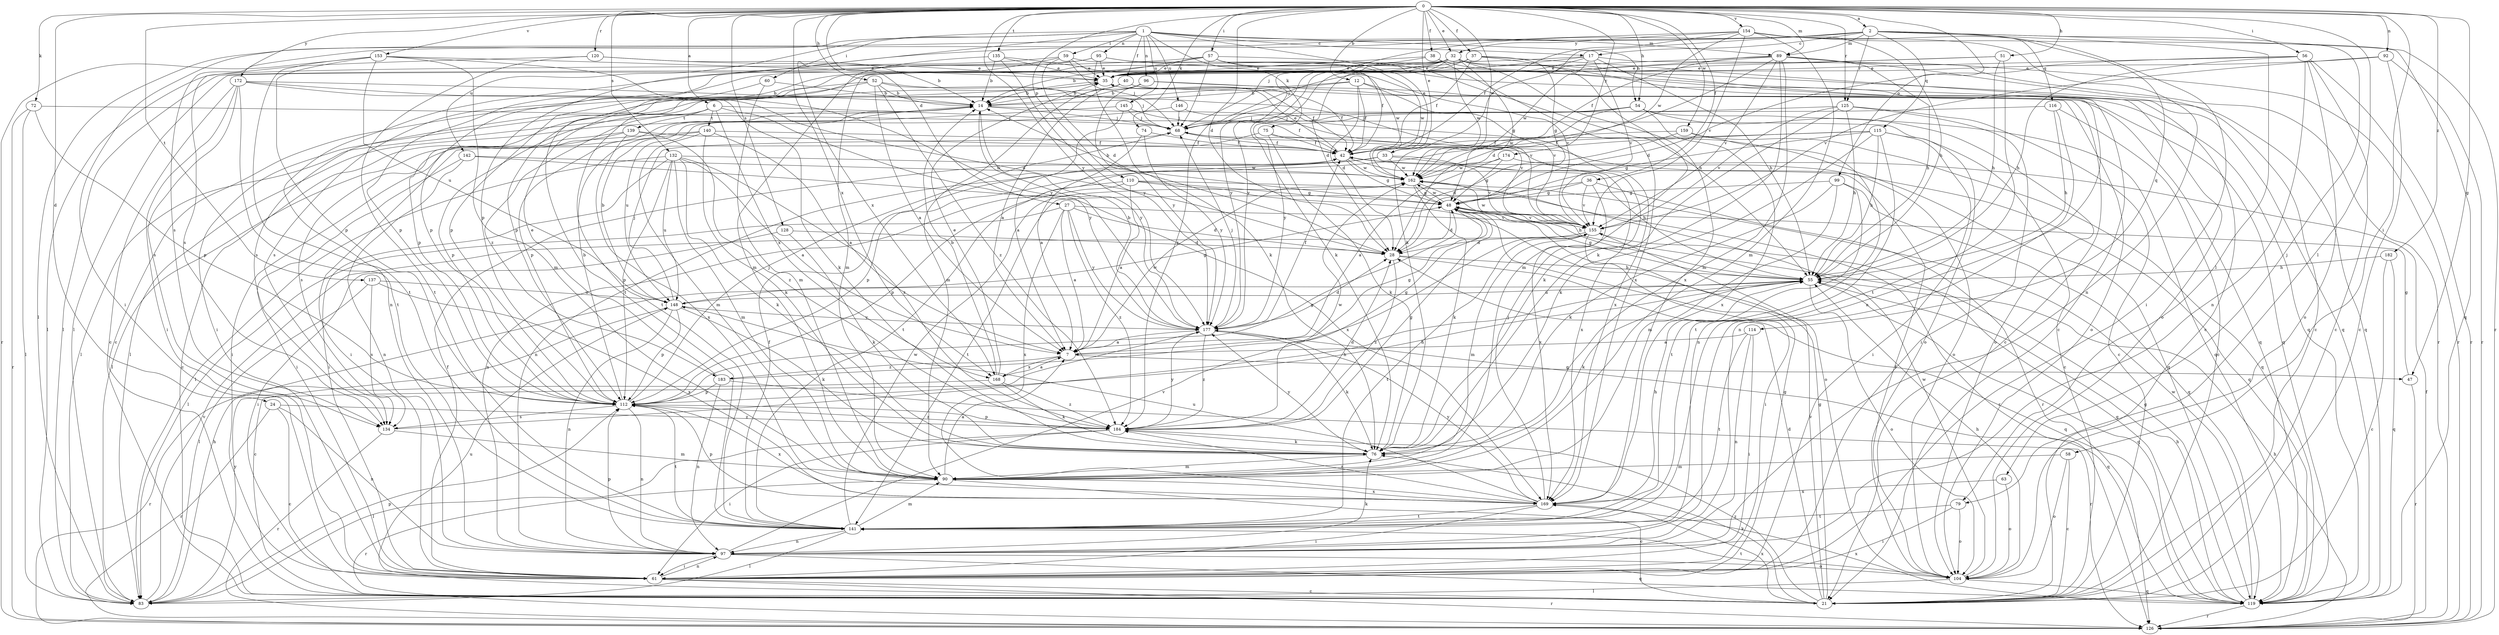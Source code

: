 strict digraph  {
0;
1;
2;
6;
7;
12;
14;
17;
21;
24;
27;
28;
32;
33;
35;
36;
37;
38;
40;
42;
47;
48;
51;
52;
54;
55;
56;
57;
58;
59;
60;
61;
63;
68;
72;
74;
75;
76;
79;
83;
89;
90;
92;
95;
96;
97;
99;
104;
110;
112;
114;
115;
116;
119;
120;
125;
126;
128;
132;
134;
135;
137;
139;
140;
141;
142;
145;
146;
148;
153;
154;
155;
159;
162;
168;
169;
172;
174;
177;
182;
183;
184;
0 -> 2  [label=a];
0 -> 6  [label=a];
0 -> 12  [label=b];
0 -> 24  [label=d];
0 -> 27  [label=d];
0 -> 28  [label=d];
0 -> 32  [label=e];
0 -> 33  [label=e];
0 -> 36  [label=f];
0 -> 37  [label=f];
0 -> 38  [label=f];
0 -> 47  [label=g];
0 -> 51  [label=h];
0 -> 52  [label=h];
0 -> 54  [label=h];
0 -> 56  [label=i];
0 -> 57  [label=i];
0 -> 58  [label=i];
0 -> 72  [label=k];
0 -> 74  [label=k];
0 -> 79  [label=l];
0 -> 89  [label=m];
0 -> 92  [label=n];
0 -> 99  [label=o];
0 -> 110  [label=p];
0 -> 120  [label=r];
0 -> 125  [label=r];
0 -> 128  [label=s];
0 -> 132  [label=s];
0 -> 135  [label=t];
0 -> 137  [label=t];
0 -> 153  [label=v];
0 -> 154  [label=v];
0 -> 159  [label=w];
0 -> 162  [label=w];
0 -> 168  [label=x];
0 -> 172  [label=y];
0 -> 174  [label=y];
0 -> 177  [label=y];
0 -> 182  [label=z];
1 -> 17  [label=c];
1 -> 33  [label=e];
1 -> 40  [label=f];
1 -> 54  [label=h];
1 -> 59  [label=i];
1 -> 60  [label=i];
1 -> 61  [label=i];
1 -> 75  [label=k];
1 -> 89  [label=m];
1 -> 95  [label=n];
1 -> 96  [label=n];
1 -> 142  [label=u];
1 -> 145  [label=u];
1 -> 146  [label=u];
1 -> 168  [label=x];
2 -> 17  [label=c];
2 -> 63  [label=j];
2 -> 68  [label=j];
2 -> 76  [label=k];
2 -> 79  [label=l];
2 -> 83  [label=l];
2 -> 89  [label=m];
2 -> 114  [label=q];
2 -> 115  [label=q];
2 -> 116  [label=q];
2 -> 125  [label=r];
2 -> 126  [label=r];
2 -> 134  [label=s];
6 -> 104  [label=o];
6 -> 112  [label=p];
6 -> 139  [label=t];
6 -> 140  [label=t];
6 -> 168  [label=x];
6 -> 177  [label=y];
6 -> 183  [label=z];
7 -> 47  [label=g];
7 -> 48  [label=g];
7 -> 162  [label=w];
7 -> 168  [label=x];
7 -> 183  [label=z];
12 -> 14  [label=b];
12 -> 28  [label=d];
12 -> 42  [label=f];
12 -> 112  [label=p];
12 -> 119  [label=q];
12 -> 155  [label=v];
14 -> 68  [label=j];
14 -> 83  [label=l];
14 -> 112  [label=p];
14 -> 155  [label=v];
14 -> 177  [label=y];
17 -> 35  [label=e];
17 -> 55  [label=h];
17 -> 112  [label=p];
17 -> 126  [label=r];
17 -> 141  [label=t];
17 -> 155  [label=v];
17 -> 162  [label=w];
21 -> 28  [label=d];
21 -> 48  [label=g];
21 -> 76  [label=k];
21 -> 148  [label=u];
21 -> 155  [label=v];
21 -> 169  [label=x];
21 -> 184  [label=z];
24 -> 21  [label=c];
24 -> 97  [label=n];
24 -> 126  [label=r];
24 -> 184  [label=z];
27 -> 7  [label=a];
27 -> 28  [label=d];
27 -> 83  [label=l];
27 -> 155  [label=v];
27 -> 169  [label=x];
27 -> 177  [label=y];
27 -> 184  [label=z];
28 -> 55  [label=h];
28 -> 119  [label=q];
28 -> 184  [label=z];
32 -> 21  [label=c];
32 -> 28  [label=d];
32 -> 35  [label=e];
32 -> 48  [label=g];
32 -> 76  [label=k];
32 -> 97  [label=n];
32 -> 112  [label=p];
32 -> 119  [label=q];
32 -> 162  [label=w];
32 -> 169  [label=x];
32 -> 177  [label=y];
32 -> 184  [label=z];
33 -> 97  [label=n];
33 -> 112  [label=p];
33 -> 155  [label=v];
33 -> 162  [label=w];
33 -> 169  [label=x];
35 -> 14  [label=b];
35 -> 42  [label=f];
35 -> 141  [label=t];
36 -> 48  [label=g];
36 -> 126  [label=r];
36 -> 141  [label=t];
36 -> 155  [label=v];
36 -> 169  [label=x];
37 -> 21  [label=c];
37 -> 35  [label=e];
37 -> 42  [label=f];
37 -> 48  [label=g];
37 -> 68  [label=j];
37 -> 90  [label=m];
38 -> 35  [label=e];
38 -> 104  [label=o];
38 -> 169  [label=x];
38 -> 177  [label=y];
40 -> 7  [label=a];
40 -> 14  [label=b];
40 -> 42  [label=f];
40 -> 90  [label=m];
40 -> 104  [label=o];
42 -> 35  [label=e];
42 -> 48  [label=g];
42 -> 55  [label=h];
42 -> 162  [label=w];
47 -> 48  [label=g];
47 -> 126  [label=r];
48 -> 14  [label=b];
48 -> 28  [label=d];
48 -> 155  [label=v];
48 -> 162  [label=w];
51 -> 35  [label=e];
51 -> 55  [label=h];
51 -> 112  [label=p];
51 -> 141  [label=t];
52 -> 7  [label=a];
52 -> 14  [label=b];
52 -> 21  [label=c];
52 -> 68  [label=j];
52 -> 134  [label=s];
52 -> 155  [label=v];
52 -> 184  [label=z];
54 -> 68  [label=j];
54 -> 104  [label=o];
54 -> 119  [label=q];
54 -> 162  [label=w];
54 -> 169  [label=x];
54 -> 177  [label=y];
55 -> 48  [label=g];
55 -> 76  [label=k];
55 -> 104  [label=o];
55 -> 119  [label=q];
55 -> 148  [label=u];
56 -> 21  [label=c];
56 -> 28  [label=d];
56 -> 35  [label=e];
56 -> 55  [label=h];
56 -> 97  [label=n];
56 -> 104  [label=o];
56 -> 126  [label=r];
57 -> 14  [label=b];
57 -> 35  [label=e];
57 -> 42  [label=f];
57 -> 55  [label=h];
57 -> 68  [label=j];
57 -> 83  [label=l];
57 -> 162  [label=w];
58 -> 21  [label=c];
58 -> 90  [label=m];
58 -> 104  [label=o];
59 -> 28  [label=d];
59 -> 35  [label=e];
59 -> 68  [label=j];
59 -> 90  [label=m];
59 -> 97  [label=n];
59 -> 119  [label=q];
60 -> 14  [label=b];
60 -> 90  [label=m];
60 -> 134  [label=s];
61 -> 21  [label=c];
61 -> 42  [label=f];
61 -> 48  [label=g];
61 -> 97  [label=n];
61 -> 126  [label=r];
63 -> 104  [label=o];
63 -> 169  [label=x];
68 -> 42  [label=f];
68 -> 119  [label=q];
72 -> 68  [label=j];
72 -> 83  [label=l];
72 -> 112  [label=p];
72 -> 126  [label=r];
74 -> 7  [label=a];
74 -> 42  [label=f];
74 -> 177  [label=y];
75 -> 42  [label=f];
75 -> 61  [label=i];
75 -> 76  [label=k];
75 -> 104  [label=o];
76 -> 90  [label=m];
76 -> 177  [label=y];
79 -> 61  [label=i];
79 -> 104  [label=o];
79 -> 141  [label=t];
83 -> 55  [label=h];
83 -> 112  [label=p];
83 -> 155  [label=v];
83 -> 177  [label=y];
89 -> 21  [label=c];
89 -> 28  [label=d];
89 -> 35  [label=e];
89 -> 42  [label=f];
89 -> 55  [label=h];
89 -> 76  [label=k];
89 -> 83  [label=l];
89 -> 90  [label=m];
89 -> 126  [label=r];
89 -> 155  [label=v];
90 -> 7  [label=a];
90 -> 21  [label=c];
90 -> 126  [label=r];
90 -> 169  [label=x];
92 -> 21  [label=c];
92 -> 35  [label=e];
92 -> 126  [label=r];
92 -> 155  [label=v];
95 -> 35  [label=e];
95 -> 76  [label=k];
95 -> 83  [label=l];
95 -> 112  [label=p];
95 -> 119  [label=q];
95 -> 162  [label=w];
96 -> 14  [label=b];
96 -> 21  [label=c];
96 -> 61  [label=i];
96 -> 119  [label=q];
96 -> 177  [label=y];
97 -> 61  [label=i];
97 -> 76  [label=k];
97 -> 104  [label=o];
97 -> 112  [label=p];
97 -> 119  [label=q];
97 -> 155  [label=v];
99 -> 48  [label=g];
99 -> 76  [label=k];
99 -> 90  [label=m];
99 -> 119  [label=q];
99 -> 141  [label=t];
104 -> 42  [label=f];
104 -> 55  [label=h];
104 -> 83  [label=l];
104 -> 119  [label=q];
104 -> 141  [label=t];
104 -> 162  [label=w];
110 -> 7  [label=a];
110 -> 48  [label=g];
110 -> 97  [label=n];
110 -> 104  [label=o];
110 -> 112  [label=p];
110 -> 126  [label=r];
112 -> 14  [label=b];
112 -> 48  [label=g];
112 -> 55  [label=h];
112 -> 68  [label=j];
112 -> 97  [label=n];
112 -> 134  [label=s];
112 -> 141  [label=t];
112 -> 169  [label=x];
112 -> 184  [label=z];
114 -> 7  [label=a];
114 -> 61  [label=i];
114 -> 97  [label=n];
114 -> 141  [label=t];
115 -> 21  [label=c];
115 -> 42  [label=f];
115 -> 48  [label=g];
115 -> 55  [label=h];
115 -> 61  [label=i];
115 -> 76  [label=k];
115 -> 97  [label=n];
115 -> 141  [label=t];
116 -> 21  [label=c];
116 -> 55  [label=h];
116 -> 68  [label=j];
116 -> 97  [label=n];
119 -> 48  [label=g];
119 -> 55  [label=h];
119 -> 126  [label=r];
119 -> 162  [label=w];
119 -> 169  [label=x];
120 -> 14  [label=b];
120 -> 35  [label=e];
120 -> 134  [label=s];
120 -> 141  [label=t];
125 -> 21  [label=c];
125 -> 55  [label=h];
125 -> 61  [label=i];
125 -> 68  [label=j];
125 -> 76  [label=k];
125 -> 155  [label=v];
126 -> 42  [label=f];
126 -> 55  [label=h];
128 -> 28  [label=d];
128 -> 61  [label=i];
128 -> 76  [label=k];
132 -> 7  [label=a];
132 -> 61  [label=i];
132 -> 76  [label=k];
132 -> 83  [label=l];
132 -> 90  [label=m];
132 -> 112  [label=p];
132 -> 148  [label=u];
132 -> 162  [label=w];
132 -> 184  [label=z];
134 -> 55  [label=h];
134 -> 90  [label=m];
134 -> 126  [label=r];
135 -> 14  [label=b];
135 -> 35  [label=e];
135 -> 90  [label=m];
135 -> 155  [label=v];
135 -> 177  [label=y];
137 -> 83  [label=l];
137 -> 134  [label=s];
137 -> 148  [label=u];
137 -> 169  [label=x];
139 -> 21  [label=c];
139 -> 42  [label=f];
139 -> 134  [label=s];
139 -> 169  [label=x];
139 -> 184  [label=z];
140 -> 7  [label=a];
140 -> 42  [label=f];
140 -> 61  [label=i];
140 -> 76  [label=k];
140 -> 83  [label=l];
140 -> 90  [label=m];
141 -> 42  [label=f];
141 -> 83  [label=l];
141 -> 90  [label=m];
141 -> 97  [label=n];
141 -> 162  [label=w];
142 -> 61  [label=i];
142 -> 97  [label=n];
142 -> 162  [label=w];
142 -> 169  [label=x];
145 -> 7  [label=a];
145 -> 42  [label=f];
145 -> 68  [label=j];
145 -> 148  [label=u];
146 -> 68  [label=j];
146 -> 83  [label=l];
146 -> 169  [label=x];
148 -> 14  [label=b];
148 -> 21  [label=c];
148 -> 48  [label=g];
148 -> 68  [label=j];
148 -> 76  [label=k];
148 -> 97  [label=n];
148 -> 112  [label=p];
148 -> 177  [label=y];
153 -> 35  [label=e];
153 -> 90  [label=m];
153 -> 112  [label=p];
153 -> 126  [label=r];
153 -> 141  [label=t];
153 -> 148  [label=u];
153 -> 177  [label=y];
154 -> 42  [label=f];
154 -> 55  [label=h];
154 -> 61  [label=i];
154 -> 90  [label=m];
154 -> 97  [label=n];
154 -> 112  [label=p];
154 -> 119  [label=q];
154 -> 155  [label=v];
154 -> 162  [label=w];
154 -> 32  [label=y];
155 -> 28  [label=d];
155 -> 61  [label=i];
155 -> 90  [label=m];
155 -> 119  [label=q];
155 -> 141  [label=t];
155 -> 162  [label=w];
159 -> 28  [label=d];
159 -> 42  [label=f];
159 -> 119  [label=q];
159 -> 141  [label=t];
162 -> 48  [label=g];
162 -> 55  [label=h];
162 -> 76  [label=k];
168 -> 7  [label=a];
168 -> 14  [label=b];
168 -> 35  [label=e];
168 -> 76  [label=k];
168 -> 126  [label=r];
168 -> 184  [label=z];
169 -> 55  [label=h];
169 -> 61  [label=i];
169 -> 68  [label=j];
169 -> 112  [label=p];
169 -> 141  [label=t];
169 -> 148  [label=u];
169 -> 177  [label=y];
169 -> 184  [label=z];
172 -> 14  [label=b];
172 -> 21  [label=c];
172 -> 28  [label=d];
172 -> 61  [label=i];
172 -> 76  [label=k];
172 -> 134  [label=s];
172 -> 141  [label=t];
174 -> 7  [label=a];
174 -> 48  [label=g];
174 -> 119  [label=q];
174 -> 162  [label=w];
177 -> 7  [label=a];
177 -> 14  [label=b];
177 -> 28  [label=d];
177 -> 42  [label=f];
177 -> 68  [label=j];
177 -> 76  [label=k];
177 -> 119  [label=q];
177 -> 184  [label=z];
182 -> 21  [label=c];
182 -> 55  [label=h];
182 -> 119  [label=q];
183 -> 35  [label=e];
183 -> 48  [label=g];
183 -> 97  [label=n];
183 -> 112  [label=p];
183 -> 126  [label=r];
184 -> 28  [label=d];
184 -> 48  [label=g];
184 -> 61  [label=i];
184 -> 76  [label=k];
184 -> 83  [label=l];
184 -> 112  [label=p];
184 -> 162  [label=w];
184 -> 177  [label=y];
}
